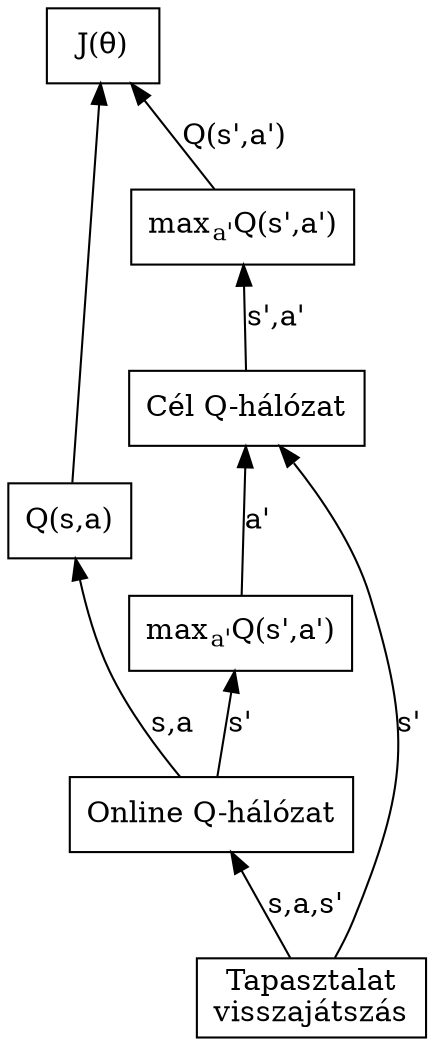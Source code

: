 digraph dql {
    graph[dpi=300]
    rankdir="BT"

    cost [label="J(θ)", shape="rectangle"]
    qsa [label="Q(s,a)", shape="rectangle"]
    qsaprime [label=<max<sub>a'</sub>Q(s',a')>, shape="rectangle"]
    qsaprime2 [label=<max<sub>a'</sub>Q(s',a')>, shape="rectangle"]
    qnet1 [label="Online Q-hálózat", shape="rectangle"]
    qnet2 [label="Cél Q-hálózat", shape="rectangle"]
    state [label="Tapasztalat\nvisszajátszás", shape="rectangle"]

    qsaprime2 -> cost [label="Q(s',a')"]
    qsa -> cost
    qnet2 -> qsaprime2 [label="s',a'"]
    qsaprime -> qnet2 [label="a'"]
    qnet1 -> qsa [label="s,a"]
    qnet1 -> qsaprime [label="s'"]
    state -> qnet2 [label="s'"]
    state -> qnet1 [label="s,a,s'"]
}
